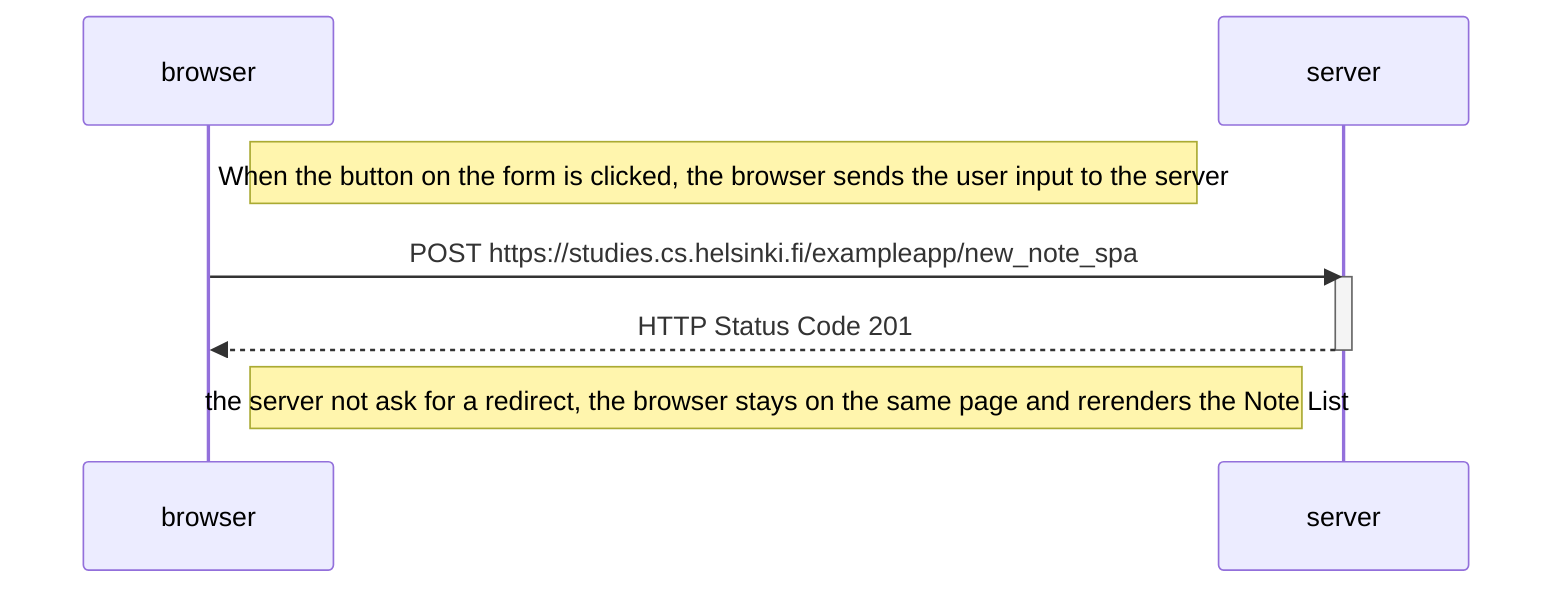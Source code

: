 sequenceDiagram
    participant browser
    participant server

    Note right of browser: When the button on the form is clicked, the browser sends the user input to the server

    browser->>server: POST https://studies.cs.helsinki.fi/exampleapp/new_note_spa
    activate server
    server-->>browser: HTTP Status Code 201
    deactivate server

    Note right of browser: the server not ask for a redirect, the browser stays on the same page and rerenders the Note List